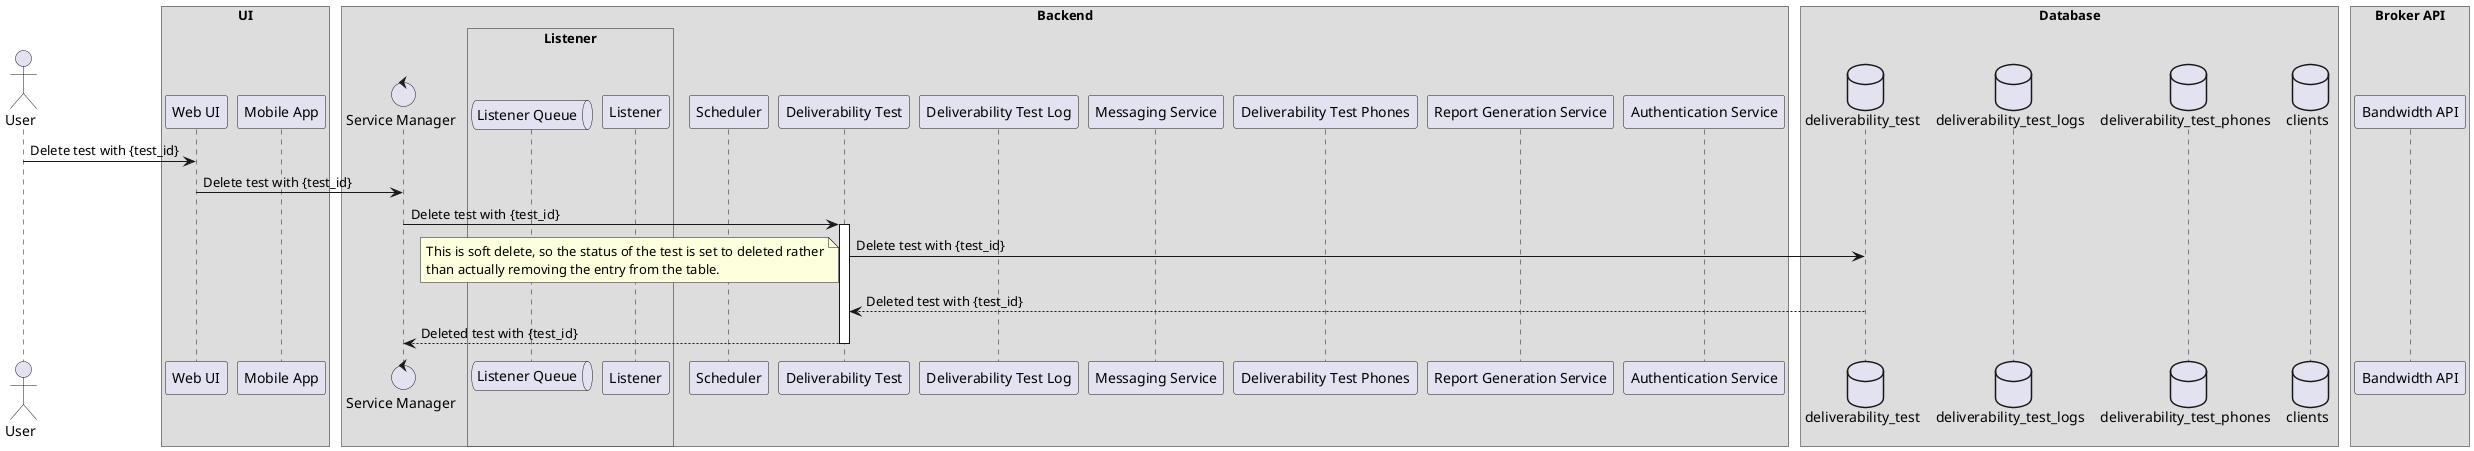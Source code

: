 @startuml
!pragma teoz true
/'Defines the protocol when user submits a scheduled test, either recurring or singleton.'/
/'author: Luvai Cutlerywala <luvaidc@gmail.com>'/

/'Define the actors and participants.'/
actor User as user

box UI
    participant "Web UI" as web_ui
    participant "Mobile App" as mobile_app
end box

box Backend
    control "Service Manager" as service_manager

    box Listener
        queue "Listener Queue" as listener_queue
        participant "Listener" as listener
    end box

    participant "Scheduler" as scheduler
    participant "Deliverability Test" as deliverability_test
    participant "Deliverability Test Log" as deliverability_test_log
    participant "Messaging Service" as messenger
    participant "Deliverability Test Phones" as deliverability_test_phones
    participant "Report Generation Service" as report_generator
    participant "Authentication Service" as auth
end box

box Database
    database deliverability_test as dt
    database deliverability_test_logs as dtl
    database deliverability_test_phones as dtp
    database clients as clients
end box

box "Broker API"
    participant "Bandwidth API" as broker_api
end box

/'Defines the interactions and protocols between the microservices.'/
user -> web_ui: Delete test with {test_id}
web_ui -> service_manager: Delete test with {test_id}
service_manager -> deliverability_test: Delete test with {test_id}
activate deliverability_test
deliverability_test -> dt: Delete test with {test_id}
note left
This is soft delete, so the status of the test is set to deleted rather
than actually removing the entry from the table.
end note
dt --> deliverability_test: Deleted test with {test_id}
deliverability_test --> service_manager: Deleted test with {test_id}
deactivate deliverability_test
@enduml
